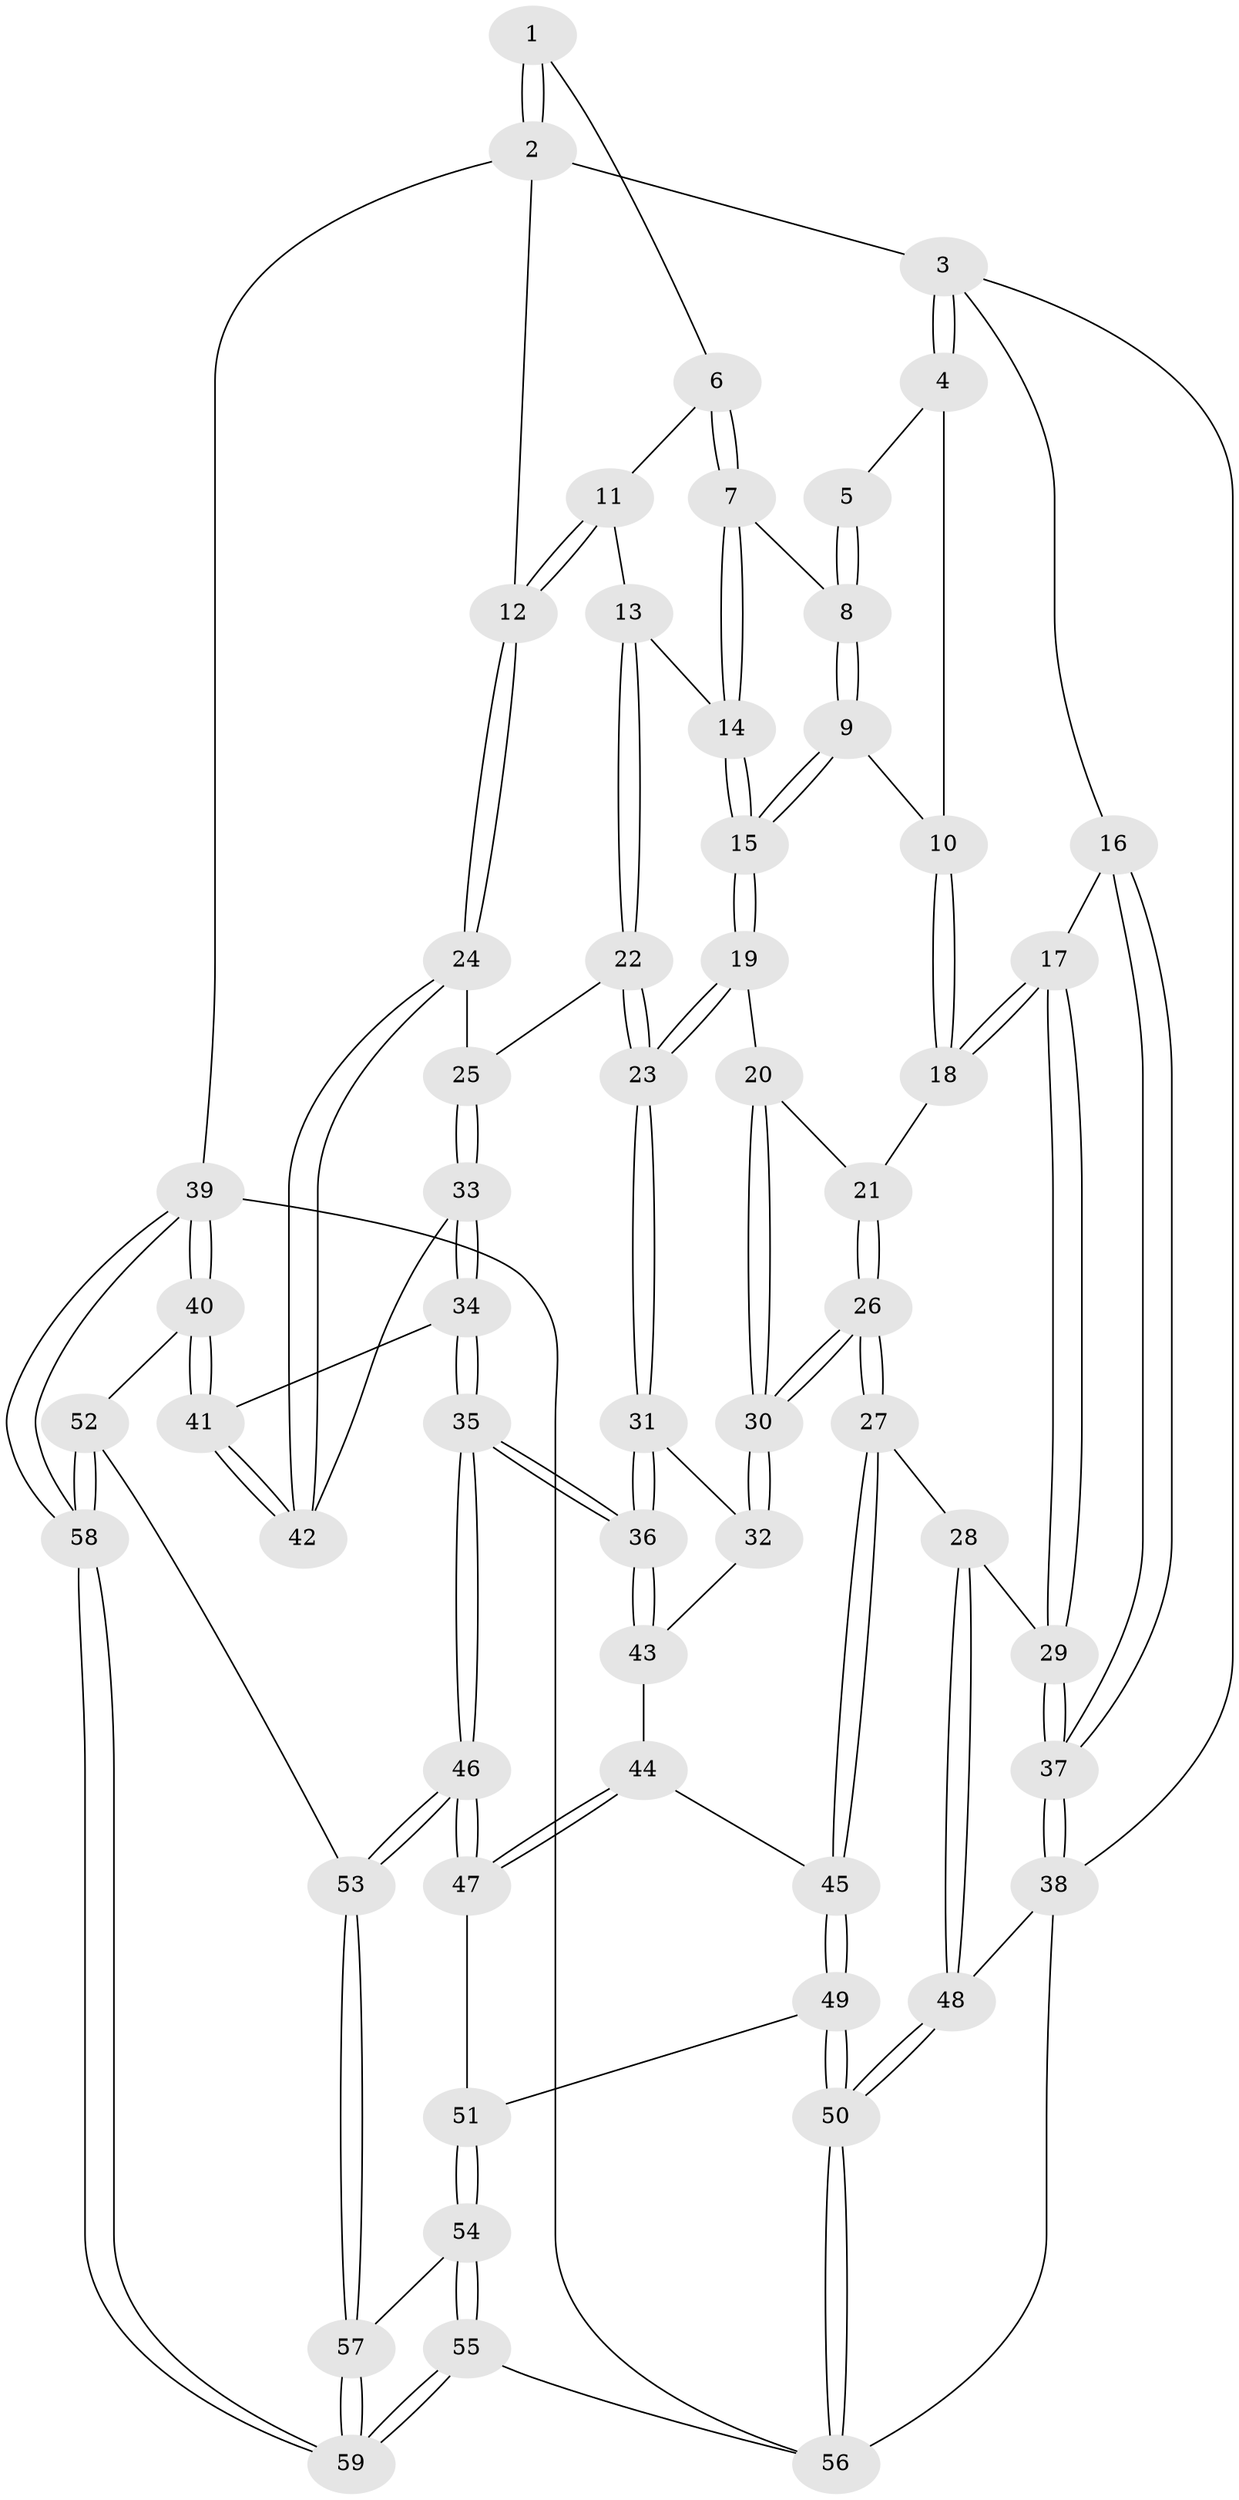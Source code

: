 // Generated by graph-tools (version 1.1) at 2025/51/03/09/25 03:51:06]
// undirected, 59 vertices, 144 edges
graph export_dot {
graph [start="1"]
  node [color=gray90,style=filled];
  1 [pos="+0.6496456796137208+0"];
  2 [pos="+1+0"];
  3 [pos="+0+0"];
  4 [pos="+0.38735775156370267+0"];
  5 [pos="+0.43891152604431033+0"];
  6 [pos="+0.6928789247628216+0"];
  7 [pos="+0.6297234980080049+0.11949300517507107"];
  8 [pos="+0.541237396671861+0.08200911015935435"];
  9 [pos="+0.4664481713596439+0.17067986405996874"];
  10 [pos="+0.37322139257954495+0.1314814846518483"];
  11 [pos="+0.807161236514883+0.10188196712853029"];
  12 [pos="+1+0"];
  13 [pos="+0.7916680993010656+0.2063077715746839"];
  14 [pos="+0.6356708793859425+0.14010041799864495"];
  15 [pos="+0.5375743060836972+0.27279096935323177"];
  16 [pos="+0+0.015910270813081207"];
  17 [pos="+0.1842116621506358+0.23049396140165915"];
  18 [pos="+0.264807922403522+0.2231037897646851"];
  19 [pos="+0.5381632142290641+0.280515637286357"];
  20 [pos="+0.43437705924893527+0.3168824629911522"];
  21 [pos="+0.3131431922594218+0.2663354527126869"];
  22 [pos="+0.8130985954606571+0.2614216580707074"];
  23 [pos="+0.597047826239786+0.3478771726406297"];
  24 [pos="+1+0.18868247029376484"];
  25 [pos="+0.8343251567497215+0.2751187704145436"];
  26 [pos="+0.35687674322337204+0.48974474746001867"];
  27 [pos="+0.3073640008516105+0.540985826553899"];
  28 [pos="+0.23928987146686723+0.5321809425041155"];
  29 [pos="+0.21166649641575055+0.5177463810079073"];
  30 [pos="+0.3770544035327271+0.47731757823575255"];
  31 [pos="+0.5964234731879744+0.3698959734117171"];
  32 [pos="+0.4776801579104448+0.4664202656316375"];
  33 [pos="+0.8436444615949041+0.44008973344607766"];
  34 [pos="+0.8176536910421113+0.540846061600389"];
  35 [pos="+0.7441150084139914+0.6355824199536985"];
  36 [pos="+0.7355456926200267+0.6238871410615512"];
  37 [pos="+0+0.5635073257166492"];
  38 [pos="+0+0.7523405565183338"];
  39 [pos="+1+1"];
  40 [pos="+1+0.7355601210176259"];
  41 [pos="+1+0.5020902889903033"];
  42 [pos="+1+0.38079295930006646"];
  43 [pos="+0.505581963182534+0.5056397589313899"];
  44 [pos="+0.49716409139710993+0.5934724022309719"];
  45 [pos="+0.33923663703870693+0.5852285888507194"];
  46 [pos="+0.7411514588164855+0.6652944559144"];
  47 [pos="+0.6501897850260262+0.6693646354802535"];
  48 [pos="+0.15294211446423575+0.8519976637793254"];
  49 [pos="+0.37564978436103935+0.7086291492622121"];
  50 [pos="+0.26880022072009163+0.9358253743616096"];
  51 [pos="+0.4956609442003342+0.7250170992371419"];
  52 [pos="+0.7726202216626269+0.6957572599625851"];
  53 [pos="+0.7517974049041132+0.687970434214238"];
  54 [pos="+0.4888508376161711+1"];
  55 [pos="+0.4223993070684415+1"];
  56 [pos="+0.36946962199974925+1"];
  57 [pos="+0.7089168443155315+0.8197152726394534"];
  58 [pos="+1+1"];
  59 [pos="+1+1"];
  1 -- 2;
  1 -- 2;
  1 -- 6;
  2 -- 3;
  2 -- 12;
  2 -- 39;
  3 -- 4;
  3 -- 4;
  3 -- 16;
  3 -- 38;
  4 -- 5;
  4 -- 10;
  5 -- 8;
  5 -- 8;
  6 -- 7;
  6 -- 7;
  6 -- 11;
  7 -- 8;
  7 -- 14;
  7 -- 14;
  8 -- 9;
  8 -- 9;
  9 -- 10;
  9 -- 15;
  9 -- 15;
  10 -- 18;
  10 -- 18;
  11 -- 12;
  11 -- 12;
  11 -- 13;
  12 -- 24;
  12 -- 24;
  13 -- 14;
  13 -- 22;
  13 -- 22;
  14 -- 15;
  14 -- 15;
  15 -- 19;
  15 -- 19;
  16 -- 17;
  16 -- 37;
  16 -- 37;
  17 -- 18;
  17 -- 18;
  17 -- 29;
  17 -- 29;
  18 -- 21;
  19 -- 20;
  19 -- 23;
  19 -- 23;
  20 -- 21;
  20 -- 30;
  20 -- 30;
  21 -- 26;
  21 -- 26;
  22 -- 23;
  22 -- 23;
  22 -- 25;
  23 -- 31;
  23 -- 31;
  24 -- 25;
  24 -- 42;
  24 -- 42;
  25 -- 33;
  25 -- 33;
  26 -- 27;
  26 -- 27;
  26 -- 30;
  26 -- 30;
  27 -- 28;
  27 -- 45;
  27 -- 45;
  28 -- 29;
  28 -- 48;
  28 -- 48;
  29 -- 37;
  29 -- 37;
  30 -- 32;
  30 -- 32;
  31 -- 32;
  31 -- 36;
  31 -- 36;
  32 -- 43;
  33 -- 34;
  33 -- 34;
  33 -- 42;
  34 -- 35;
  34 -- 35;
  34 -- 41;
  35 -- 36;
  35 -- 36;
  35 -- 46;
  35 -- 46;
  36 -- 43;
  36 -- 43;
  37 -- 38;
  37 -- 38;
  38 -- 48;
  38 -- 56;
  39 -- 40;
  39 -- 40;
  39 -- 58;
  39 -- 58;
  39 -- 56;
  40 -- 41;
  40 -- 41;
  40 -- 52;
  41 -- 42;
  41 -- 42;
  43 -- 44;
  44 -- 45;
  44 -- 47;
  44 -- 47;
  45 -- 49;
  45 -- 49;
  46 -- 47;
  46 -- 47;
  46 -- 53;
  46 -- 53;
  47 -- 51;
  48 -- 50;
  48 -- 50;
  49 -- 50;
  49 -- 50;
  49 -- 51;
  50 -- 56;
  50 -- 56;
  51 -- 54;
  51 -- 54;
  52 -- 53;
  52 -- 58;
  52 -- 58;
  53 -- 57;
  53 -- 57;
  54 -- 55;
  54 -- 55;
  54 -- 57;
  55 -- 56;
  55 -- 59;
  55 -- 59;
  57 -- 59;
  57 -- 59;
  58 -- 59;
  58 -- 59;
}
